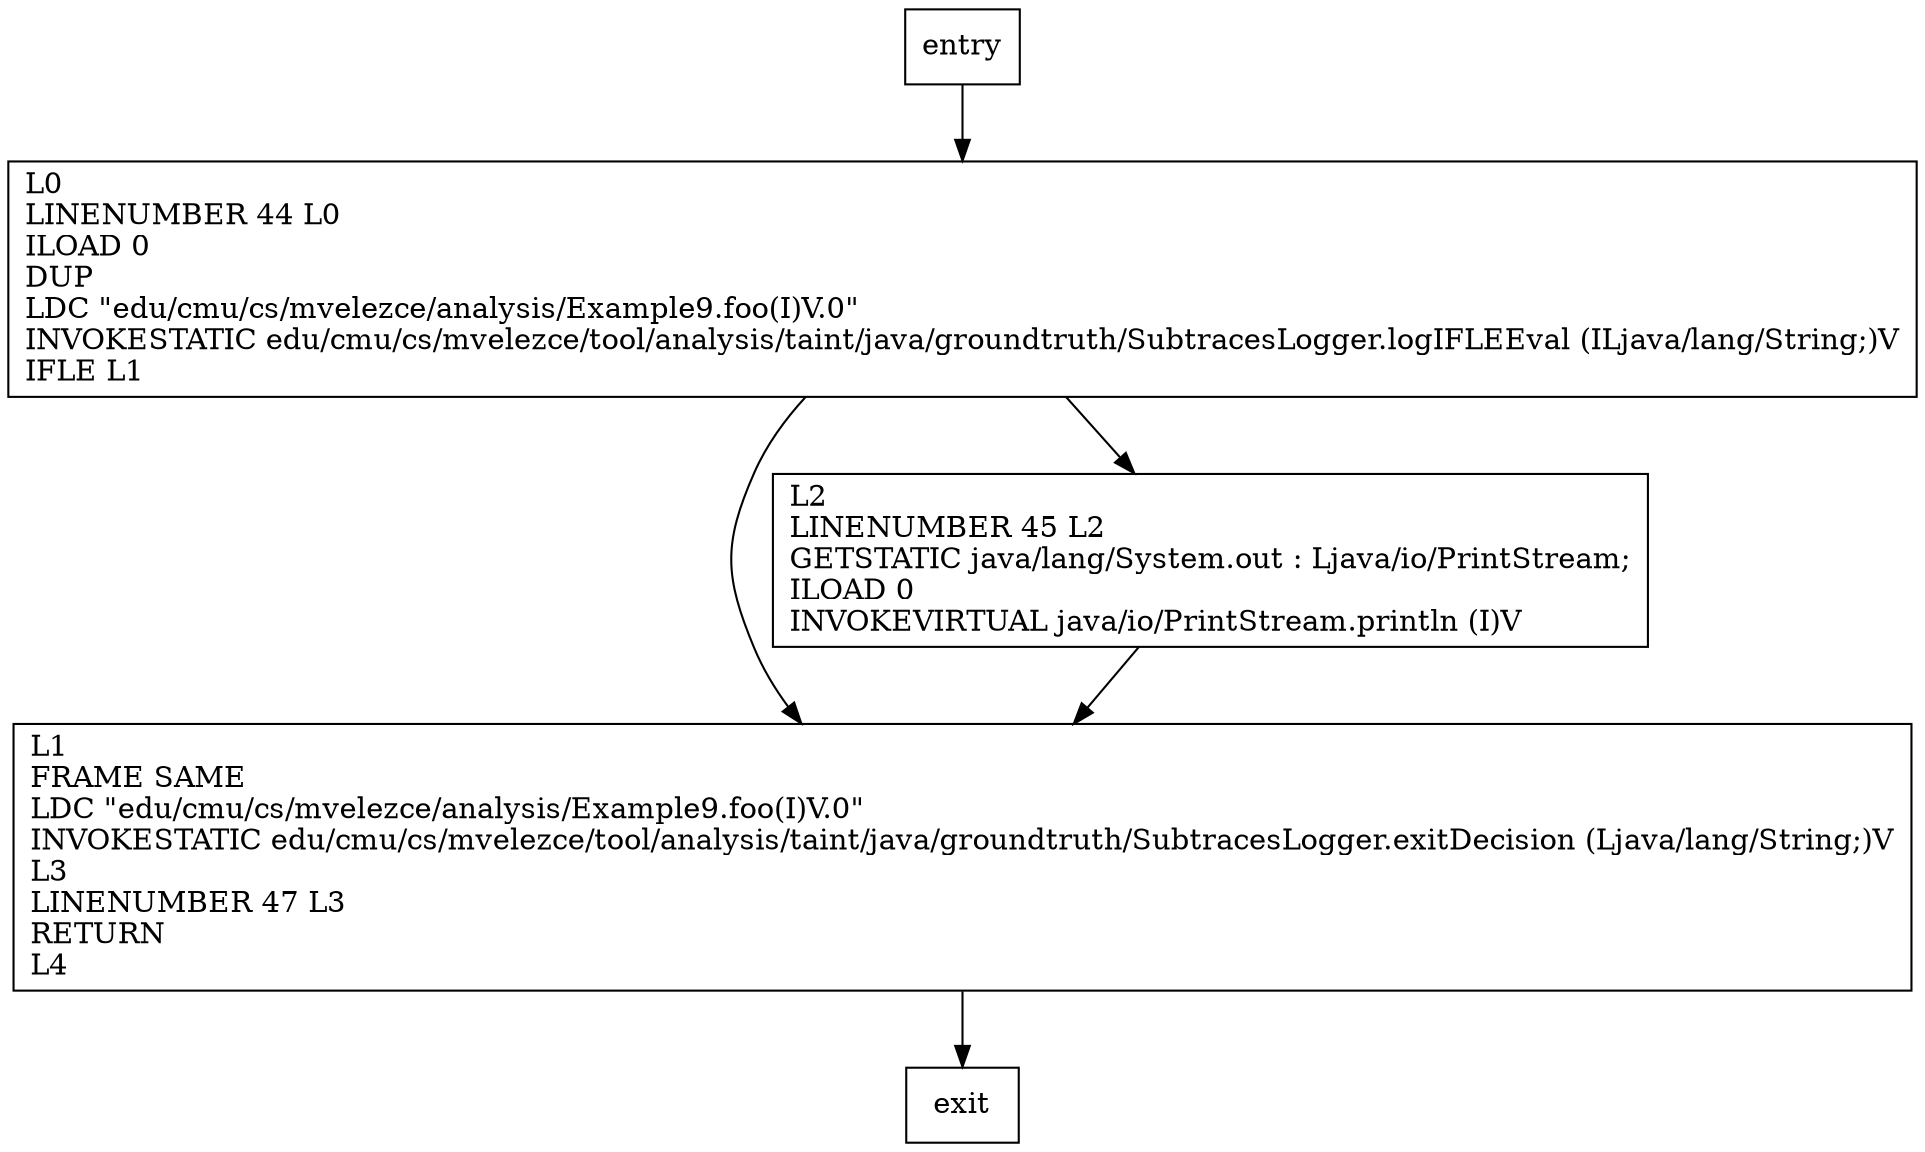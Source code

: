 digraph foo {
node [shape=record];
1845851866 [label="L1\lFRAME SAME\lLDC \"edu/cmu/cs/mvelezce/analysis/Example9.foo(I)V.0\"\lINVOKESTATIC edu/cmu/cs/mvelezce/tool/analysis/taint/java/groundtruth/SubtracesLogger.exitDecision (Ljava/lang/String;)V\lL3\lLINENUMBER 47 L3\lRETURN\lL4\l"];
548857939 [label="L2\lLINENUMBER 45 L2\lGETSTATIC java/lang/System.out : Ljava/io/PrintStream;\lILOAD 0\lINVOKEVIRTUAL java/io/PrintStream.println (I)V\l"];
632377263 [label="L0\lLINENUMBER 44 L0\lILOAD 0\lDUP\lLDC \"edu/cmu/cs/mvelezce/analysis/Example9.foo(I)V.0\"\lINVOKESTATIC edu/cmu/cs/mvelezce/tool/analysis/taint/java/groundtruth/SubtracesLogger.logIFLEEval (ILjava/lang/String;)V\lIFLE L1\l"];
entry;
exit;
entry -> 632377263;
1845851866 -> exit;
548857939 -> 1845851866;
632377263 -> 1845851866;
632377263 -> 548857939;
}
